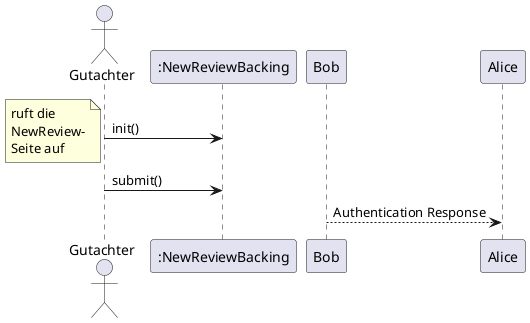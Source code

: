 @startuml
'https://plantuml.com/sequence-diagram

'!theme amiga
'skinparam sequenceMessageAlign center
'autonumber

actor Gutachter as reviewer
participant ":NewReviewBacking" as newReviewBacking

reviewer -> newReviewBacking: init()
note left
ruft die
NewReview-
Seite auf
end note
reviewer -> newReviewBacking: submit()

Bob --> Alice: Authentication Response

'activate "Gutachter"
'
'"Gutachter" -> Alice: Anfrage
'
'Alice -> Bob: Another authentication Request
'Alice <-- Bob: another authentication Response
'
'Alice --> "Gutachter": OK


@enduml
